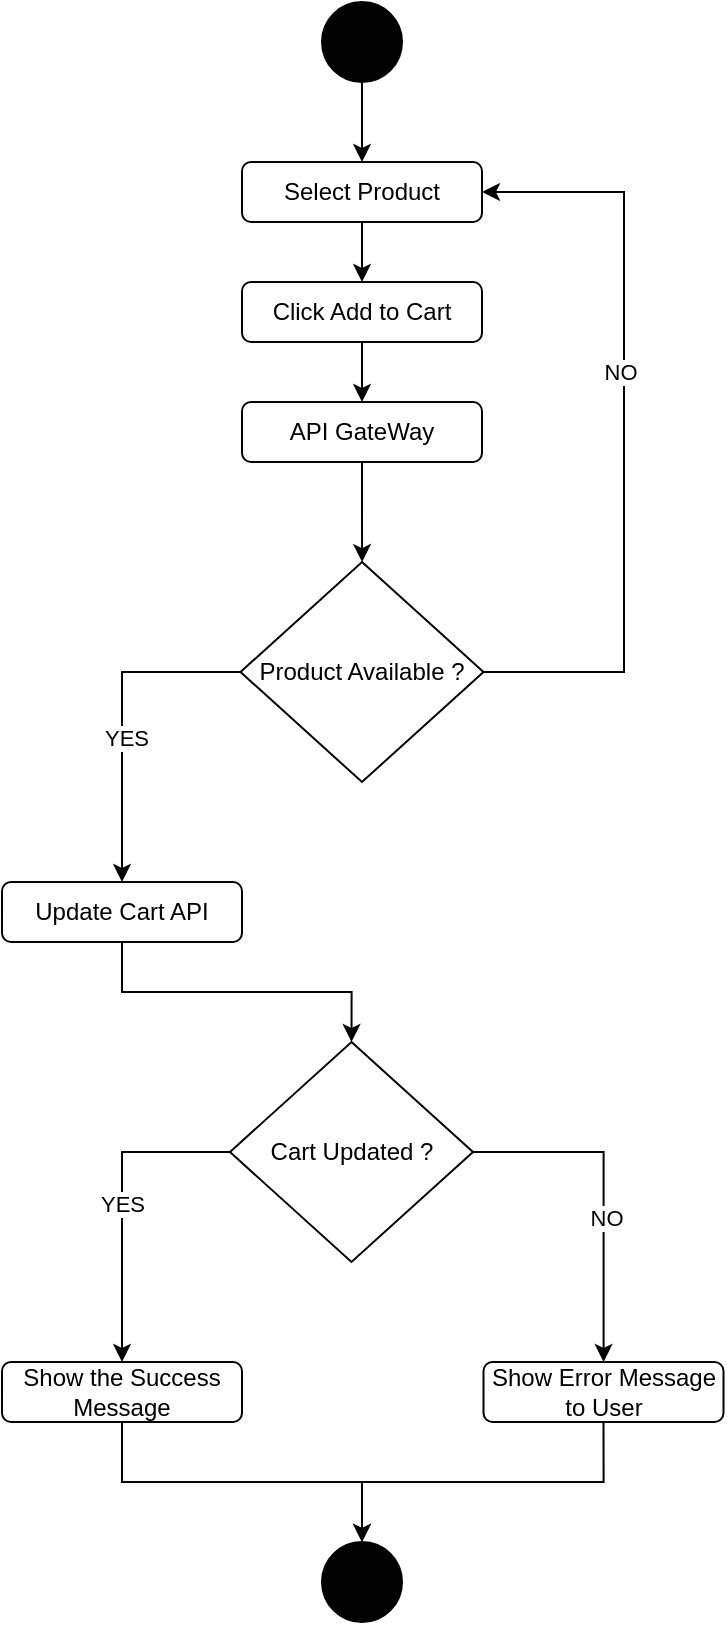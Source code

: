 <mxfile version="24.7.12">
  <diagram id="C5RBs43oDa-KdzZeNtuy" name="Page-1">
    <mxGraphModel dx="984" dy="612" grid="1" gridSize="10" guides="1" tooltips="1" connect="1" arrows="1" fold="1" page="1" pageScale="1" pageWidth="827" pageHeight="1169" math="0" shadow="0">
      <root>
        <mxCell id="WIyWlLk6GJQsqaUBKTNV-0" />
        <mxCell id="WIyWlLk6GJQsqaUBKTNV-1" parent="WIyWlLk6GJQsqaUBKTNV-0" />
        <mxCell id="oUgJSJtJMU2l7d1ZB36g-10" style="edgeStyle=orthogonalEdgeStyle;rounded=0;orthogonalLoop=1;jettySize=auto;html=1;exitX=0.5;exitY=1;exitDx=0;exitDy=0;entryX=0.5;entryY=0;entryDx=0;entryDy=0;" parent="WIyWlLk6GJQsqaUBKTNV-1" source="oUgJSJtJMU2l7d1ZB36g-0" target="oUgJSJtJMU2l7d1ZB36g-1" edge="1">
          <mxGeometry relative="1" as="geometry" />
        </mxCell>
        <mxCell id="oUgJSJtJMU2l7d1ZB36g-0" value="" style="ellipse;whiteSpace=wrap;html=1;aspect=fixed;fillColor=#000000;" parent="WIyWlLk6GJQsqaUBKTNV-1" vertex="1">
          <mxGeometry x="399" y="40" width="40" height="40" as="geometry" />
        </mxCell>
        <mxCell id="oUgJSJtJMU2l7d1ZB36g-11" style="edgeStyle=orthogonalEdgeStyle;rounded=0;orthogonalLoop=1;jettySize=auto;html=1;exitX=0.5;exitY=1;exitDx=0;exitDy=0;entryX=0.5;entryY=0;entryDx=0;entryDy=0;" parent="WIyWlLk6GJQsqaUBKTNV-1" source="oUgJSJtJMU2l7d1ZB36g-1" target="oUgJSJtJMU2l7d1ZB36g-2" edge="1">
          <mxGeometry relative="1" as="geometry" />
        </mxCell>
        <mxCell id="oUgJSJtJMU2l7d1ZB36g-1" value="Select Product" style="rounded=1;whiteSpace=wrap;html=1;" parent="WIyWlLk6GJQsqaUBKTNV-1" vertex="1">
          <mxGeometry x="359" y="120" width="120" height="30" as="geometry" />
        </mxCell>
        <mxCell id="oUgJSJtJMU2l7d1ZB36g-12" style="edgeStyle=orthogonalEdgeStyle;rounded=0;orthogonalLoop=1;jettySize=auto;html=1;exitX=0.5;exitY=1;exitDx=0;exitDy=0;entryX=0.5;entryY=0;entryDx=0;entryDy=0;" parent="WIyWlLk6GJQsqaUBKTNV-1" source="oUgJSJtJMU2l7d1ZB36g-2" target="oUgJSJtJMU2l7d1ZB36g-3" edge="1">
          <mxGeometry relative="1" as="geometry" />
        </mxCell>
        <mxCell id="oUgJSJtJMU2l7d1ZB36g-2" value="Click Add to Cart" style="rounded=1;whiteSpace=wrap;html=1;" parent="WIyWlLk6GJQsqaUBKTNV-1" vertex="1">
          <mxGeometry x="359" y="180" width="120" height="30" as="geometry" />
        </mxCell>
        <mxCell id="oUgJSJtJMU2l7d1ZB36g-13" style="edgeStyle=orthogonalEdgeStyle;rounded=0;orthogonalLoop=1;jettySize=auto;html=1;exitX=0.5;exitY=1;exitDx=0;exitDy=0;" parent="WIyWlLk6GJQsqaUBKTNV-1" source="oUgJSJtJMU2l7d1ZB36g-3" target="oUgJSJtJMU2l7d1ZB36g-4" edge="1">
          <mxGeometry relative="1" as="geometry" />
        </mxCell>
        <mxCell id="oUgJSJtJMU2l7d1ZB36g-3" value="API GateWay" style="rounded=1;whiteSpace=wrap;html=1;" parent="WIyWlLk6GJQsqaUBKTNV-1" vertex="1">
          <mxGeometry x="359" y="240" width="120" height="30" as="geometry" />
        </mxCell>
        <mxCell id="oUgJSJtJMU2l7d1ZB36g-14" style="edgeStyle=orthogonalEdgeStyle;rounded=0;orthogonalLoop=1;jettySize=auto;html=1;exitX=0;exitY=0.5;exitDx=0;exitDy=0;entryX=0.5;entryY=0;entryDx=0;entryDy=0;" parent="WIyWlLk6GJQsqaUBKTNV-1" source="oUgJSJtJMU2l7d1ZB36g-4" target="oUgJSJtJMU2l7d1ZB36g-6" edge="1">
          <mxGeometry relative="1" as="geometry" />
        </mxCell>
        <mxCell id="oUgJSJtJMU2l7d1ZB36g-19" value="YES" style="edgeLabel;html=1;align=center;verticalAlign=middle;resizable=0;points=[];" parent="oUgJSJtJMU2l7d1ZB36g-14" vertex="1" connectable="0">
          <mxGeometry x="0.123" y="2" relative="1" as="geometry">
            <mxPoint as="offset" />
          </mxGeometry>
        </mxCell>
        <mxCell id="oUgJSJtJMU2l7d1ZB36g-15" style="edgeStyle=orthogonalEdgeStyle;rounded=0;orthogonalLoop=1;jettySize=auto;html=1;exitX=1;exitY=0.5;exitDx=0;exitDy=0;entryX=1;entryY=0.5;entryDx=0;entryDy=0;" parent="WIyWlLk6GJQsqaUBKTNV-1" source="oUgJSJtJMU2l7d1ZB36g-4" target="oUgJSJtJMU2l7d1ZB36g-1" edge="1">
          <mxGeometry relative="1" as="geometry">
            <mxPoint x="539" y="480" as="targetPoint" />
            <Array as="points">
              <mxPoint x="550" y="375" />
              <mxPoint x="550" y="135" />
            </Array>
          </mxGeometry>
        </mxCell>
        <mxCell id="oUgJSJtJMU2l7d1ZB36g-20" value="NO" style="edgeLabel;html=1;align=center;verticalAlign=middle;resizable=0;points=[];" parent="oUgJSJtJMU2l7d1ZB36g-15" vertex="1" connectable="0">
          <mxGeometry x="0.16" y="2" relative="1" as="geometry">
            <mxPoint as="offset" />
          </mxGeometry>
        </mxCell>
        <mxCell id="oUgJSJtJMU2l7d1ZB36g-4" value="Product Available ?" style="rhombus;whiteSpace=wrap;html=1;" parent="WIyWlLk6GJQsqaUBKTNV-1" vertex="1">
          <mxGeometry x="358.25" y="320" width="121.5" height="110" as="geometry" />
        </mxCell>
        <mxCell id="oUgJSJtJMU2l7d1ZB36g-16" style="edgeStyle=orthogonalEdgeStyle;rounded=0;orthogonalLoop=1;jettySize=auto;html=1;exitX=0.5;exitY=1;exitDx=0;exitDy=0;entryX=0.5;entryY=0;entryDx=0;entryDy=0;" parent="WIyWlLk6GJQsqaUBKTNV-1" source="oUgJSJtJMU2l7d1ZB36g-6" target="oUgJSJtJMU2l7d1ZB36g-7" edge="1">
          <mxGeometry relative="1" as="geometry" />
        </mxCell>
        <mxCell id="oUgJSJtJMU2l7d1ZB36g-6" value="Update Cart API" style="rounded=1;whiteSpace=wrap;html=1;" parent="WIyWlLk6GJQsqaUBKTNV-1" vertex="1">
          <mxGeometry x="239" y="480" width="120" height="30" as="geometry" />
        </mxCell>
        <mxCell id="oUgJSJtJMU2l7d1ZB36g-17" style="edgeStyle=orthogonalEdgeStyle;rounded=0;orthogonalLoop=1;jettySize=auto;html=1;exitX=0;exitY=0.5;exitDx=0;exitDy=0;entryX=0.5;entryY=0;entryDx=0;entryDy=0;" parent="WIyWlLk6GJQsqaUBKTNV-1" source="oUgJSJtJMU2l7d1ZB36g-7" target="oUgJSJtJMU2l7d1ZB36g-8" edge="1">
          <mxGeometry relative="1" as="geometry" />
        </mxCell>
        <mxCell id="oUgJSJtJMU2l7d1ZB36g-21" value="YES" style="edgeLabel;html=1;align=center;verticalAlign=middle;resizable=0;points=[];" parent="oUgJSJtJMU2l7d1ZB36g-17" vertex="1" connectable="0">
          <mxGeometry x="0.006" relative="1" as="geometry">
            <mxPoint as="offset" />
          </mxGeometry>
        </mxCell>
        <mxCell id="oUgJSJtJMU2l7d1ZB36g-18" style="edgeStyle=orthogonalEdgeStyle;rounded=0;orthogonalLoop=1;jettySize=auto;html=1;exitX=1;exitY=0.5;exitDx=0;exitDy=0;" parent="WIyWlLk6GJQsqaUBKTNV-1" source="oUgJSJtJMU2l7d1ZB36g-7" target="oUgJSJtJMU2l7d1ZB36g-9" edge="1">
          <mxGeometry relative="1" as="geometry" />
        </mxCell>
        <mxCell id="oUgJSJtJMU2l7d1ZB36g-22" value="NO" style="edgeLabel;html=1;align=center;verticalAlign=middle;resizable=0;points=[];" parent="oUgJSJtJMU2l7d1ZB36g-18" vertex="1" connectable="0">
          <mxGeometry x="0.154" y="1" relative="1" as="geometry">
            <mxPoint as="offset" />
          </mxGeometry>
        </mxCell>
        <mxCell id="oUgJSJtJMU2l7d1ZB36g-7" value="Cart Updated ?" style="rhombus;whiteSpace=wrap;html=1;" parent="WIyWlLk6GJQsqaUBKTNV-1" vertex="1">
          <mxGeometry x="353" y="560" width="121.5" height="110" as="geometry" />
        </mxCell>
        <mxCell id="oUgJSJtJMU2l7d1ZB36g-24" style="edgeStyle=orthogonalEdgeStyle;rounded=0;orthogonalLoop=1;jettySize=auto;html=1;exitX=0.5;exitY=1;exitDx=0;exitDy=0;entryX=0.5;entryY=0;entryDx=0;entryDy=0;" parent="WIyWlLk6GJQsqaUBKTNV-1" source="oUgJSJtJMU2l7d1ZB36g-8" target="oUgJSJtJMU2l7d1ZB36g-23" edge="1">
          <mxGeometry relative="1" as="geometry" />
        </mxCell>
        <mxCell id="oUgJSJtJMU2l7d1ZB36g-8" value="Show the Success Message" style="rounded=1;whiteSpace=wrap;html=1;" parent="WIyWlLk6GJQsqaUBKTNV-1" vertex="1">
          <mxGeometry x="239" y="720" width="120" height="30" as="geometry" />
        </mxCell>
        <mxCell id="oUgJSJtJMU2l7d1ZB36g-26" style="edgeStyle=orthogonalEdgeStyle;rounded=0;orthogonalLoop=1;jettySize=auto;html=1;exitX=0.5;exitY=1;exitDx=0;exitDy=0;entryX=0.5;entryY=0;entryDx=0;entryDy=0;" parent="WIyWlLk6GJQsqaUBKTNV-1" source="oUgJSJtJMU2l7d1ZB36g-9" target="oUgJSJtJMU2l7d1ZB36g-23" edge="1">
          <mxGeometry relative="1" as="geometry" />
        </mxCell>
        <mxCell id="oUgJSJtJMU2l7d1ZB36g-9" value="Show Error Message to User" style="rounded=1;whiteSpace=wrap;html=1;" parent="WIyWlLk6GJQsqaUBKTNV-1" vertex="1">
          <mxGeometry x="479.75" y="720" width="120" height="30" as="geometry" />
        </mxCell>
        <mxCell id="oUgJSJtJMU2l7d1ZB36g-23" value="" style="ellipse;whiteSpace=wrap;html=1;aspect=fixed;fillColor=#000000;" parent="WIyWlLk6GJQsqaUBKTNV-1" vertex="1">
          <mxGeometry x="399" y="810" width="40" height="40" as="geometry" />
        </mxCell>
      </root>
    </mxGraphModel>
  </diagram>
</mxfile>
